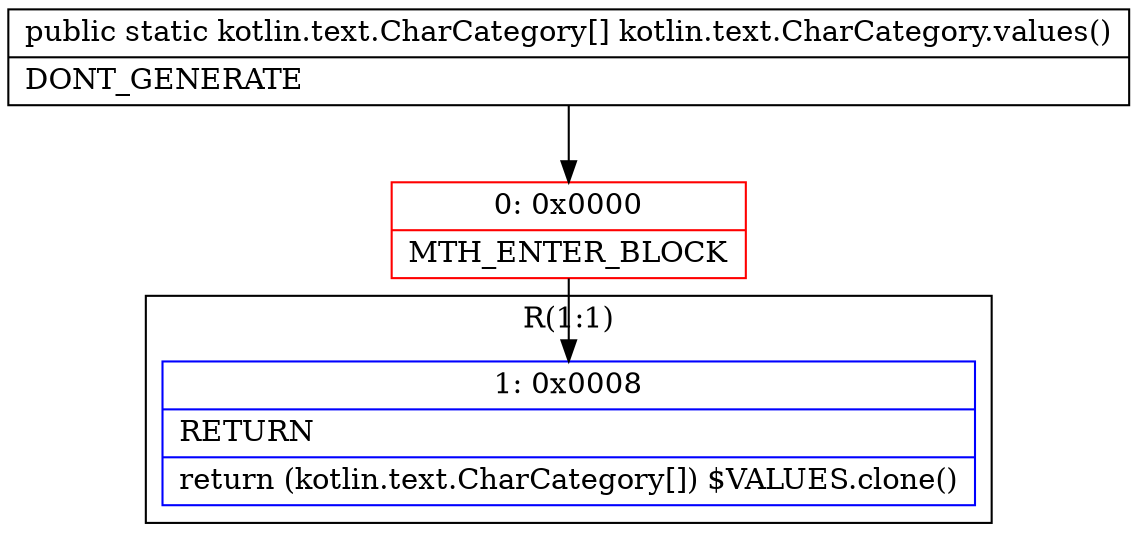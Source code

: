 digraph "CFG forkotlin.text.CharCategory.values()[Lkotlin\/text\/CharCategory;" {
subgraph cluster_Region_1113214396 {
label = "R(1:1)";
node [shape=record,color=blue];
Node_1 [shape=record,label="{1\:\ 0x0008|RETURN\l|return (kotlin.text.CharCategory[]) $VALUES.clone()\l}"];
}
Node_0 [shape=record,color=red,label="{0\:\ 0x0000|MTH_ENTER_BLOCK\l}"];
MethodNode[shape=record,label="{public static kotlin.text.CharCategory[] kotlin.text.CharCategory.values()  | DONT_GENERATE\l}"];
MethodNode -> Node_0;
Node_0 -> Node_1;
}

